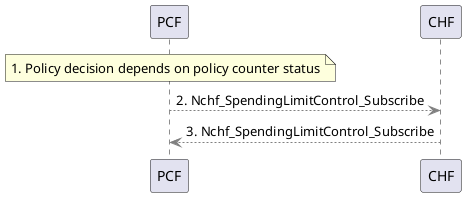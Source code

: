 @startuml Initial Spending Limit Report Retrieval

' Used by:
'   TS23502_SM_Policy_Association_Termination.puml

!$DEFAULT_COLOR = "#gray"

participant PCF as PCF
participant CHF as CHF

' Assign default colors to the Operations is they are not assigned in the vars file
!$Nchf_SpendingLimitControl_Subscribe ?= $DEFAULT_COLOR

note over PCF
    1. Policy decision depends on policy counter status
end note
PCF -[$Nchf_SpendingLimitControl_Subscribe]-> CHF : 2. Nchf_SpendingLimitControl_Subscribe
PCF <-[$Nchf_SpendingLimitControl_Subscribe]- CHF : 3. Nchf_SpendingLimitControl_Subscribe
@enduml